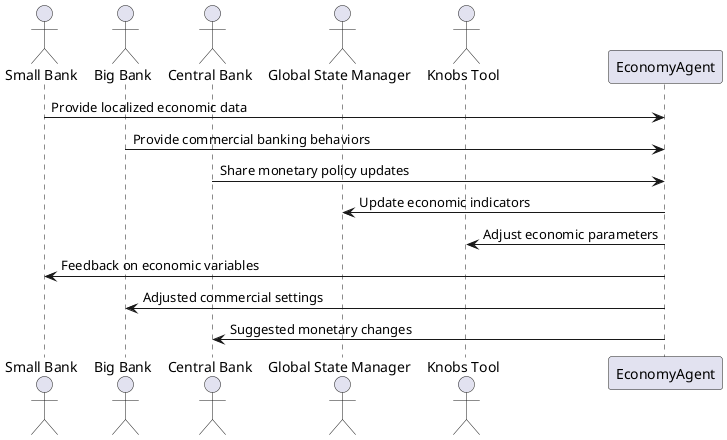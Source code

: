@startuml arch

actor "Small Bank" as SmallBank
actor "Big Bank" as BigBank
actor "Central Bank" as CentralBank
actor "Global State Manager" as GlobalState
actor "Knobs Tool" as KnobsTool

' rectangle "Agentomics System" {
'     participant "EconomyAgent" as EconomyAgent
' }

SmallBank -> EconomyAgent : Provide localized economic data
BigBank -> EconomyAgent : Provide commercial banking behaviors
CentralBank -> EconomyAgent : Share monetary policy updates

EconomyAgent -> GlobalState : Update economic indicators
EconomyAgent -> KnobsTool : Adjust economic parameters

EconomyAgent -> SmallBank : Feedback on economic variables
EconomyAgent -> BigBank : Adjusted commercial settings
EconomyAgent -> CentralBank : Suggested monetary changes

@enduml
